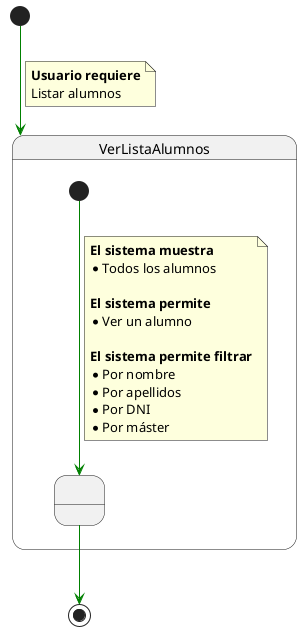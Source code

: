 @startuml ListarAlumnos


State VerListaAlumnos{ 

  State state1 as " "

  [*] -[#green]-> state1

  note on link 
    <b>El sistema muestra
    * Todos los alumnos

    <b>El sistema permite
    * Ver un alumno

    <b>El sistema permite filtrar
    * Por nombre
    * Por apellidos
    * Por DNI
    * Por máster 
  end note
 

} 

[*]-[#green]-> VerListaAlumnos

note on link
 <b>Usuario requiere
 Listar alumnos
end note

state1 -[#green]-> [*] 


@enduml
